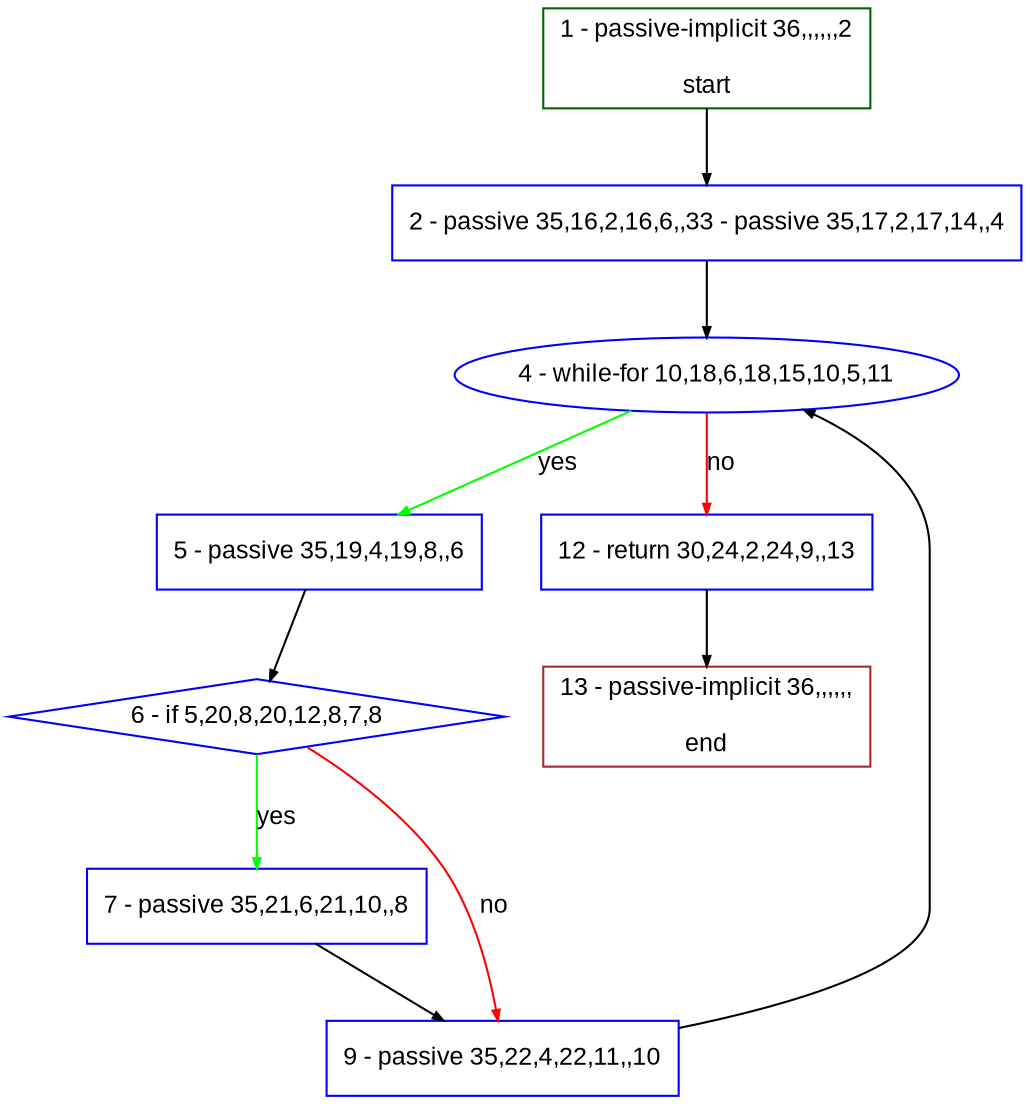 digraph "" {
  graph [bgcolor="white", fillcolor="#FFFFCC", pack="true", packmode="clust", fontname="Arial", label="", fontsize="12", compound="true", style="rounded,filled"];
  node [node_initialized="no", fillcolor="white", fontname="Arial", label="", color="grey", fontsize="12", fixedsize="false", compound="true", shape="rectangle", style="filled"];
  edge [arrowtail="none", lhead="", fontcolor="black", fontname="Arial", label="", color="black", fontsize="12", arrowhead="normal", arrowsize="0.5", compound="true", ltail="", dir="forward"];
  __N1 [fillcolor="#ffffff", label="2 - passive 35,16,2,16,6,,33 - passive 35,17,2,17,14,,4", color="#0000ff", shape="box", style="filled"];
  __N2 [fillcolor="#ffffff", label="1 - passive-implicit 36,,,,,,2\n\nstart", color="#006400", shape="box", style="filled"];
  __N3 [fillcolor="#ffffff", label="4 - while-for 10,18,6,18,15,10,5,11", color="#0000ff", shape="oval", style="filled"];
  __N4 [fillcolor="#ffffff", label="5 - passive 35,19,4,19,8,,6", color="#0000ff", shape="box", style="filled"];
  __N5 [fillcolor="#ffffff", label="12 - return 30,24,2,24,9,,13", color="#0000ff", shape="box", style="filled"];
  __N6 [fillcolor="#ffffff", label="6 - if 5,20,8,20,12,8,7,8", color="#0000ff", shape="diamond", style="filled"];
  __N7 [fillcolor="#ffffff", label="7 - passive 35,21,6,21,10,,8", color="#0000ff", shape="box", style="filled"];
  __N8 [fillcolor="#ffffff", label="9 - passive 35,22,4,22,11,,10", color="#0000ff", shape="box", style="filled"];
  __N9 [fillcolor="#ffffff", label="13 - passive-implicit 36,,,,,,\n\nend", color="#a52a2a", shape="box", style="filled"];
  __N2 -> __N1 [arrowtail="none", color="#000000", label="", arrowhead="normal", dir="forward"];
  __N1 -> __N3 [arrowtail="none", color="#000000", label="", arrowhead="normal", dir="forward"];
  __N3 -> __N4 [arrowtail="none", color="#00ff00", label="yes", arrowhead="normal", dir="forward"];
  __N3 -> __N5 [arrowtail="none", color="#ff0000", label="no", arrowhead="normal", dir="forward"];
  __N4 -> __N6 [arrowtail="none", color="#000000", label="", arrowhead="normal", dir="forward"];
  __N6 -> __N7 [arrowtail="none", color="#00ff00", label="yes", arrowhead="normal", dir="forward"];
  __N6 -> __N8 [arrowtail="none", color="#ff0000", label="no", arrowhead="normal", dir="forward"];
  __N7 -> __N8 [arrowtail="none", color="#000000", label="", arrowhead="normal", dir="forward"];
  __N8 -> __N3 [arrowtail="none", color="#000000", label="", arrowhead="normal", dir="forward"];
  __N5 -> __N9 [arrowtail="none", color="#000000", label="", arrowhead="normal", dir="forward"];
}
